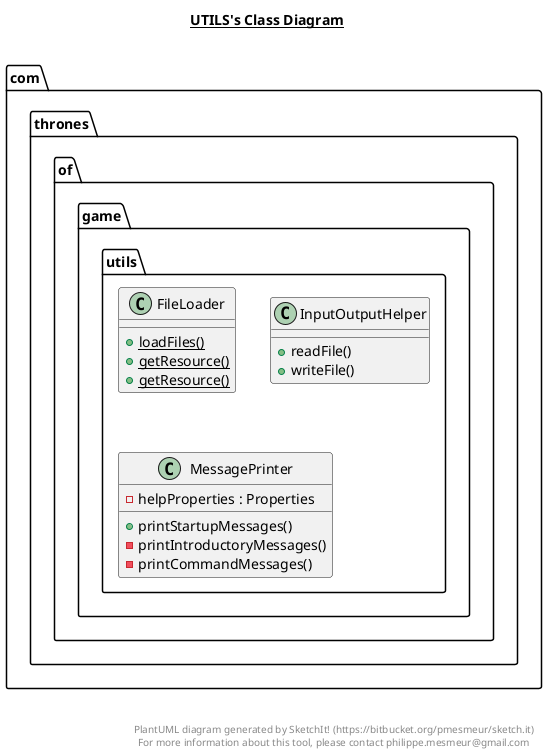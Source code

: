 @startuml

title __UTILS's Class Diagram__\n

  package com.thrones.of.game {
    package com.thrones.of.game.utils {
      class FileLoader {
          {static} + loadFiles()
          {static} + getResource()
          {static} + getResource()
      }
    }
  }
  

  package com.thrones.of.game {
    package com.thrones.of.game.utils {
      class InputOutputHelper {
          + readFile()
          + writeFile()
      }
    }
  }
  

  package com.thrones.of.game {
    package com.thrones.of.game.utils {
      class MessagePrinter {
          - helpProperties : Properties
          + printStartupMessages()
          - printIntroductoryMessages()
          - printCommandMessages()
      }
    }
  }
  



right footer


PlantUML diagram generated by SketchIt! (https://bitbucket.org/pmesmeur/sketch.it)
For more information about this tool, please contact philippe.mesmeur@gmail.com
endfooter

@enduml

